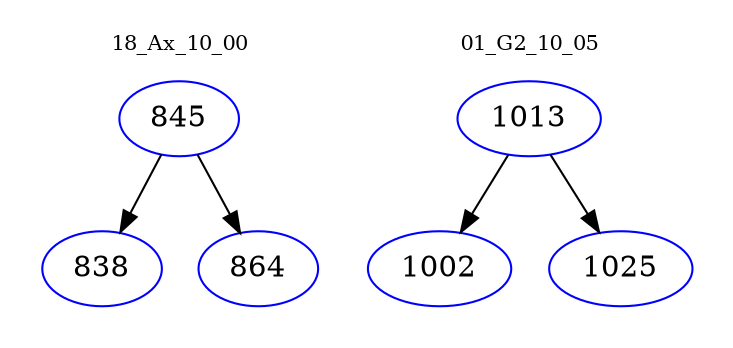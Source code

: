 digraph{
subgraph cluster_0 {
color = white
label = "18_Ax_10_00";
fontsize=10;
T0_845 [label="845", color="blue"]
T0_845 -> T0_838 [color="black"]
T0_838 [label="838", color="blue"]
T0_845 -> T0_864 [color="black"]
T0_864 [label="864", color="blue"]
}
subgraph cluster_1 {
color = white
label = "01_G2_10_05";
fontsize=10;
T1_1013 [label="1013", color="blue"]
T1_1013 -> T1_1002 [color="black"]
T1_1002 [label="1002", color="blue"]
T1_1013 -> T1_1025 [color="black"]
T1_1025 [label="1025", color="blue"]
}
}
